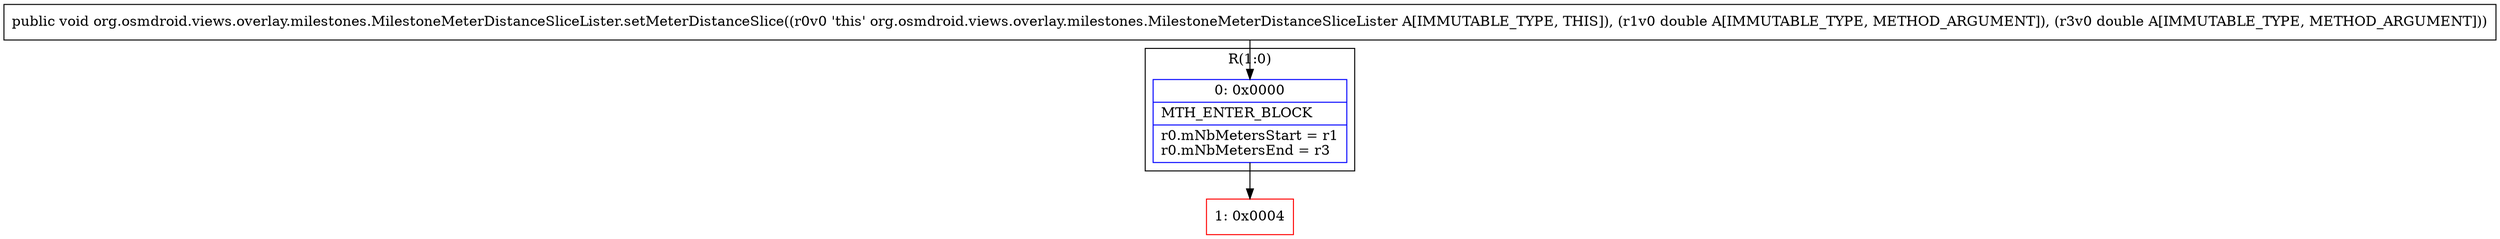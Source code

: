 digraph "CFG fororg.osmdroid.views.overlay.milestones.MilestoneMeterDistanceSliceLister.setMeterDistanceSlice(DD)V" {
subgraph cluster_Region_1036832047 {
label = "R(1:0)";
node [shape=record,color=blue];
Node_0 [shape=record,label="{0\:\ 0x0000|MTH_ENTER_BLOCK\l|r0.mNbMetersStart = r1\lr0.mNbMetersEnd = r3\l}"];
}
Node_1 [shape=record,color=red,label="{1\:\ 0x0004}"];
MethodNode[shape=record,label="{public void org.osmdroid.views.overlay.milestones.MilestoneMeterDistanceSliceLister.setMeterDistanceSlice((r0v0 'this' org.osmdroid.views.overlay.milestones.MilestoneMeterDistanceSliceLister A[IMMUTABLE_TYPE, THIS]), (r1v0 double A[IMMUTABLE_TYPE, METHOD_ARGUMENT]), (r3v0 double A[IMMUTABLE_TYPE, METHOD_ARGUMENT])) }"];
MethodNode -> Node_0;
Node_0 -> Node_1;
}


